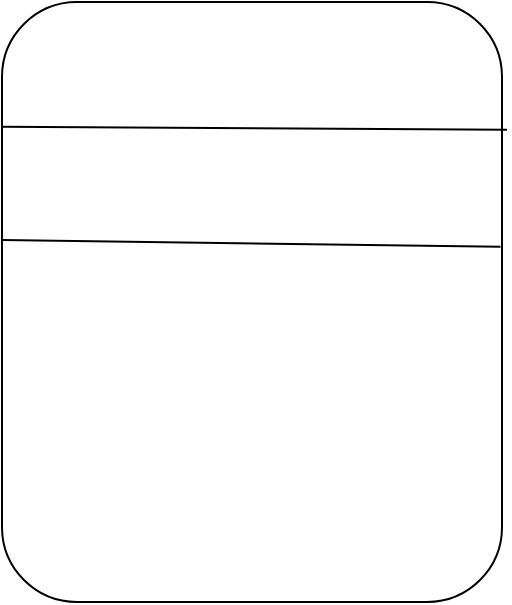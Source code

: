 <mxfile version="14.4.4" type="device"><diagram id="PaNTf_dPj7M7YmYXrJuG" name="Page-1"><mxGraphModel dx="1438" dy="587" grid="1" gridSize="10" guides="1" tooltips="1" connect="1" arrows="1" fold="1" page="0" pageScale="1" pageWidth="827" pageHeight="1169" math="0" shadow="0"><root><mxCell id="0"/><mxCell id="1" parent="0"/><mxCell id="sevCrj_OF2-q11mBaKXT-1" value="" style="rounded=1;whiteSpace=wrap;html=1;" vertex="1" parent="1"><mxGeometry x="-380" y="340" width="250" height="300" as="geometry"/></mxCell><mxCell id="sevCrj_OF2-q11mBaKXT-2" value="" style="endArrow=none;html=1;exitX=-0.002;exitY=0.208;exitDx=0;exitDy=0;entryX=1.01;entryY=0.213;entryDx=0;entryDy=0;exitPerimeter=0;entryPerimeter=0;" edge="1" parent="1" source="sevCrj_OF2-q11mBaKXT-1" target="sevCrj_OF2-q11mBaKXT-1"><mxGeometry width="50" height="50" relative="1" as="geometry"><mxPoint x="-260" y="540" as="sourcePoint"/><mxPoint x="-210" y="490" as="targetPoint"/></mxGeometry></mxCell><mxCell id="sevCrj_OF2-q11mBaKXT-4" value="" style="endArrow=none;html=1;entryX=0.997;entryY=0.408;entryDx=0;entryDy=0;entryPerimeter=0;" edge="1" parent="1" target="sevCrj_OF2-q11mBaKXT-1"><mxGeometry width="50" height="50" relative="1" as="geometry"><mxPoint x="-380" y="459" as="sourcePoint"/><mxPoint x="-210" y="490" as="targetPoint"/></mxGeometry></mxCell></root></mxGraphModel></diagram></mxfile>